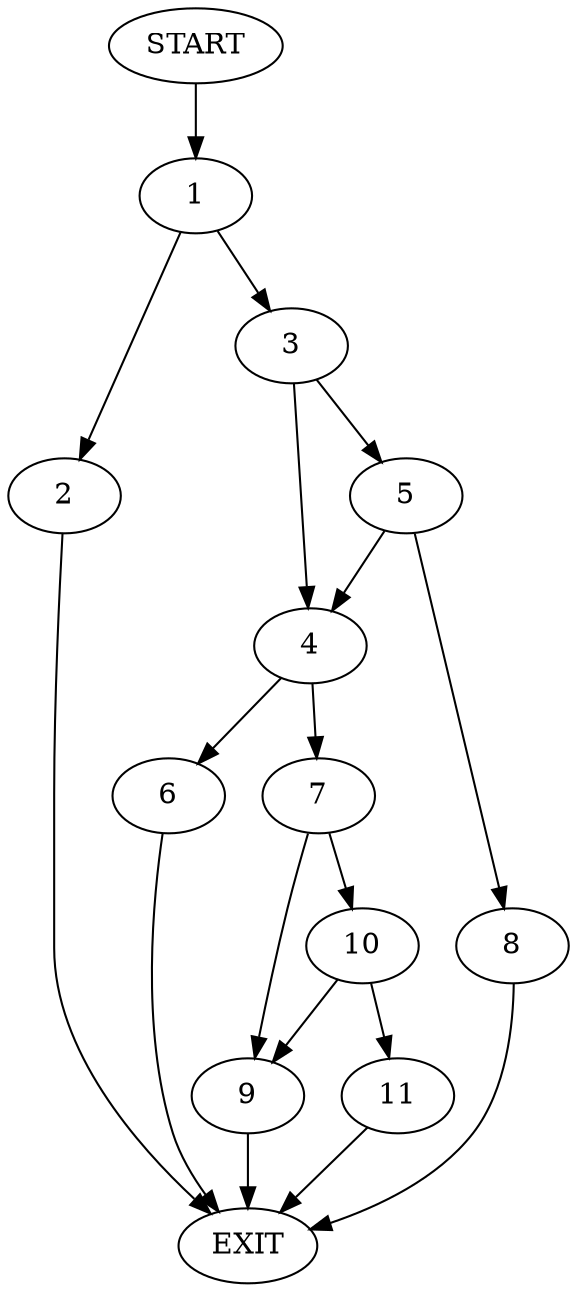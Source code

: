 digraph {
0 [label="START"]
12 [label="EXIT"]
0 -> 1
1 -> 2
1 -> 3
3 -> 4
3 -> 5
2 -> 12
4 -> 6
4 -> 7
5 -> 4
5 -> 8
8 -> 12
7 -> 9
7 -> 10
6 -> 12
9 -> 12
10 -> 9
10 -> 11
11 -> 12
}

